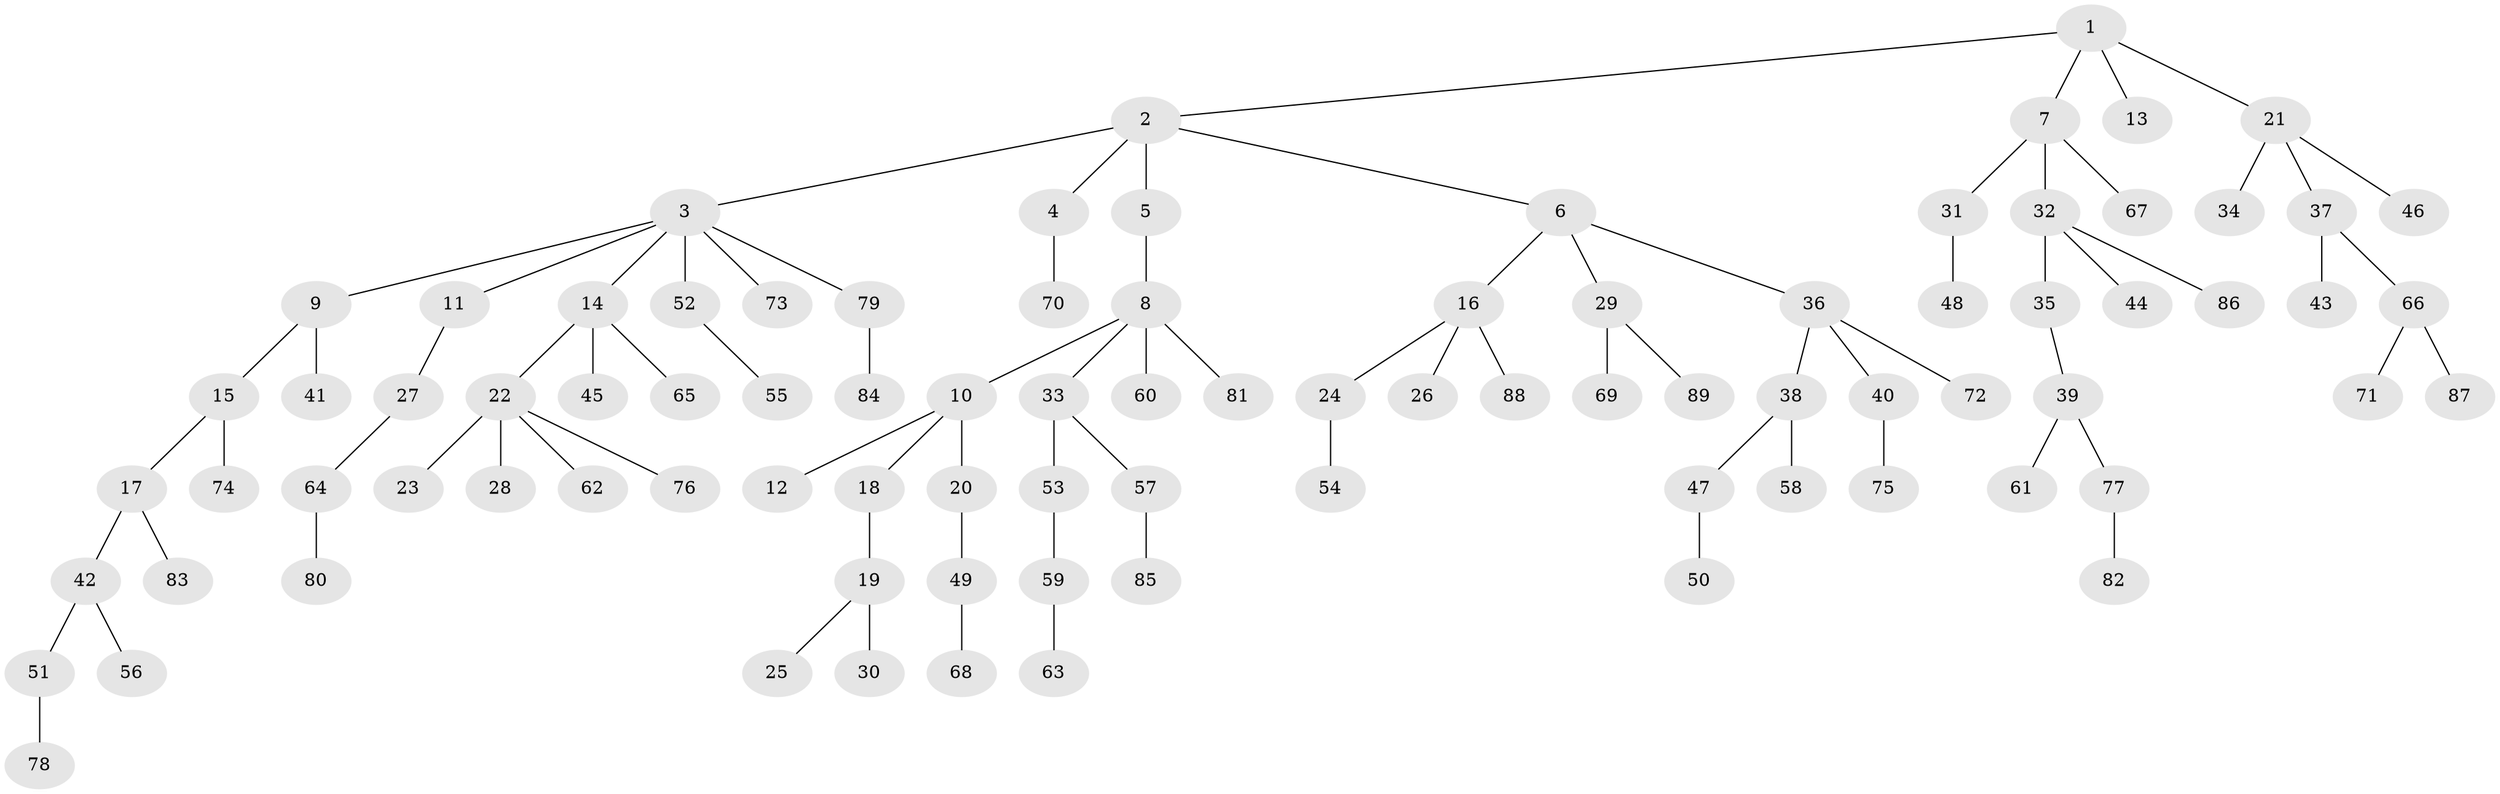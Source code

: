 // Generated by graph-tools (version 1.1) at 2025/26/03/09/25 03:26:33]
// undirected, 89 vertices, 88 edges
graph export_dot {
graph [start="1"]
  node [color=gray90,style=filled];
  1;
  2;
  3;
  4;
  5;
  6;
  7;
  8;
  9;
  10;
  11;
  12;
  13;
  14;
  15;
  16;
  17;
  18;
  19;
  20;
  21;
  22;
  23;
  24;
  25;
  26;
  27;
  28;
  29;
  30;
  31;
  32;
  33;
  34;
  35;
  36;
  37;
  38;
  39;
  40;
  41;
  42;
  43;
  44;
  45;
  46;
  47;
  48;
  49;
  50;
  51;
  52;
  53;
  54;
  55;
  56;
  57;
  58;
  59;
  60;
  61;
  62;
  63;
  64;
  65;
  66;
  67;
  68;
  69;
  70;
  71;
  72;
  73;
  74;
  75;
  76;
  77;
  78;
  79;
  80;
  81;
  82;
  83;
  84;
  85;
  86;
  87;
  88;
  89;
  1 -- 2;
  1 -- 7;
  1 -- 13;
  1 -- 21;
  2 -- 3;
  2 -- 4;
  2 -- 5;
  2 -- 6;
  3 -- 9;
  3 -- 11;
  3 -- 14;
  3 -- 52;
  3 -- 73;
  3 -- 79;
  4 -- 70;
  5 -- 8;
  6 -- 16;
  6 -- 29;
  6 -- 36;
  7 -- 31;
  7 -- 32;
  7 -- 67;
  8 -- 10;
  8 -- 33;
  8 -- 60;
  8 -- 81;
  9 -- 15;
  9 -- 41;
  10 -- 12;
  10 -- 18;
  10 -- 20;
  11 -- 27;
  14 -- 22;
  14 -- 45;
  14 -- 65;
  15 -- 17;
  15 -- 74;
  16 -- 24;
  16 -- 26;
  16 -- 88;
  17 -- 42;
  17 -- 83;
  18 -- 19;
  19 -- 25;
  19 -- 30;
  20 -- 49;
  21 -- 34;
  21 -- 37;
  21 -- 46;
  22 -- 23;
  22 -- 28;
  22 -- 62;
  22 -- 76;
  24 -- 54;
  27 -- 64;
  29 -- 69;
  29 -- 89;
  31 -- 48;
  32 -- 35;
  32 -- 44;
  32 -- 86;
  33 -- 53;
  33 -- 57;
  35 -- 39;
  36 -- 38;
  36 -- 40;
  36 -- 72;
  37 -- 43;
  37 -- 66;
  38 -- 47;
  38 -- 58;
  39 -- 61;
  39 -- 77;
  40 -- 75;
  42 -- 51;
  42 -- 56;
  47 -- 50;
  49 -- 68;
  51 -- 78;
  52 -- 55;
  53 -- 59;
  57 -- 85;
  59 -- 63;
  64 -- 80;
  66 -- 71;
  66 -- 87;
  77 -- 82;
  79 -- 84;
}
